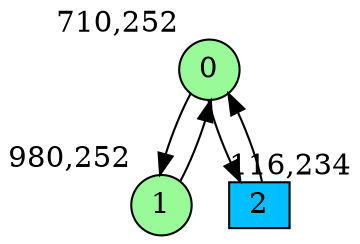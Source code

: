 digraph G {
graph [bgcolor=white]
node [shape=circle, style = filled, fillcolor=white,fixedsize=true, width=0.4, height=0.3 ]
0[xlabel="710,252", pos = "9.28125,0!", fillcolor=palegreen ];
1[xlabel="980,252", pos = "13.5,0!", fillcolor=palegreen ];
2[xlabel="116,234", pos = "0,0.28125!", fillcolor=deepskyblue, shape=box ];
0->1 ;
0->2 ;
1->0 ;
2->0 ;
}
